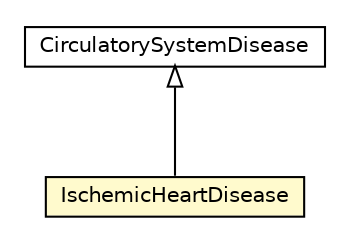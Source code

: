 #!/usr/local/bin/dot
#
# Class diagram 
# Generated by UMLGraph version R5_6-24-gf6e263 (http://www.umlgraph.org/)
#

digraph G {
	edge [fontname="Helvetica",fontsize=10,labelfontname="Helvetica",labelfontsize=10];
	node [fontname="Helvetica",fontsize=10,shape=plaintext];
	nodesep=0.25;
	ranksep=0.5;
	// org.universAAL.ontology.ICD10CirculatorySystemDiseases.owl.IschemicHeartDisease
	c211828 [label=<<table title="org.universAAL.ontology.ICD10CirculatorySystemDiseases.owl.IschemicHeartDisease" border="0" cellborder="1" cellspacing="0" cellpadding="2" port="p" bgcolor="lemonChiffon" href="./IschemicHeartDisease.html">
		<tr><td><table border="0" cellspacing="0" cellpadding="1">
<tr><td align="center" balign="center"> IschemicHeartDisease </td></tr>
		</table></td></tr>
		</table>>, URL="./IschemicHeartDisease.html", fontname="Helvetica", fontcolor="black", fontsize=10.0];
	// org.universAAL.ontology.ICD10Diseases.owl.CirculatorySystemDisease
	c211832 [label=<<table title="org.universAAL.ontology.ICD10Diseases.owl.CirculatorySystemDisease" border="0" cellborder="1" cellspacing="0" cellpadding="2" port="p" href="../../ICD10Diseases/owl/CirculatorySystemDisease.html">
		<tr><td><table border="0" cellspacing="0" cellpadding="1">
<tr><td align="center" balign="center"> CirculatorySystemDisease </td></tr>
		</table></td></tr>
		</table>>, URL="../../ICD10Diseases/owl/CirculatorySystemDisease.html", fontname="Helvetica", fontcolor="black", fontsize=10.0];
	//org.universAAL.ontology.ICD10CirculatorySystemDiseases.owl.IschemicHeartDisease extends org.universAAL.ontology.ICD10Diseases.owl.CirculatorySystemDisease
	c211832:p -> c211828:p [dir=back,arrowtail=empty];
}

